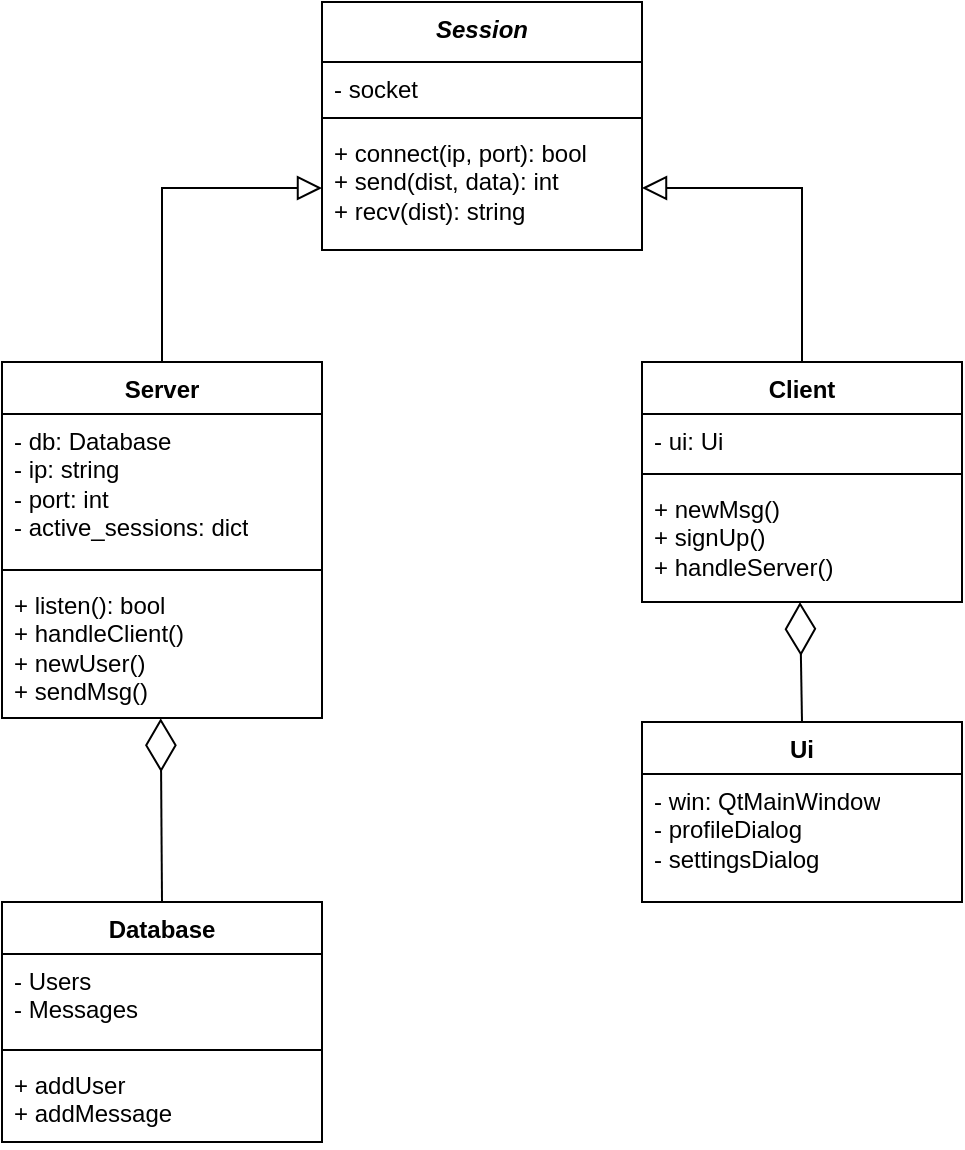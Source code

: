 <mxfile version="28.0.2">
  <diagram name="Page-1" id="DLxnBqsGNiYK_8bMOIs1">
    <mxGraphModel dx="983" dy="545" grid="1" gridSize="10" guides="1" tooltips="1" connect="1" arrows="1" fold="1" page="0" pageScale="1" pageWidth="850" pageHeight="1100" math="0" shadow="0">
      <root>
        <mxCell id="0" />
        <mxCell id="1" parent="0" />
        <mxCell id="zsnuKPsg5Hau42jyK3Ca-1" value="&lt;div&gt;&lt;i&gt;Session&lt;/i&gt;&lt;/div&gt;" style="swimlane;fontStyle=1;align=center;verticalAlign=top;childLayout=stackLayout;horizontal=1;startSize=30;horizontalStack=0;resizeParent=1;resizeParentMax=0;resizeLast=0;collapsible=1;marginBottom=0;whiteSpace=wrap;html=1;" parent="1" vertex="1">
          <mxGeometry x="345" y="120" width="160" height="124" as="geometry" />
        </mxCell>
        <mxCell id="zsnuKPsg5Hau42jyK3Ca-2" value="- socket" style="text;strokeColor=none;fillColor=none;align=left;verticalAlign=top;spacingLeft=4;spacingRight=4;overflow=hidden;rotatable=0;points=[[0,0.5],[1,0.5]];portConstraint=eastwest;whiteSpace=wrap;html=1;rotation=0;" parent="zsnuKPsg5Hau42jyK3Ca-1" vertex="1">
          <mxGeometry y="30" width="160" height="24" as="geometry" />
        </mxCell>
        <mxCell id="zsnuKPsg5Hau42jyK3Ca-3" value="" style="line;strokeWidth=1;fillColor=none;align=left;verticalAlign=middle;spacingTop=-1;spacingLeft=3;spacingRight=3;rotatable=0;labelPosition=right;points=[];portConstraint=eastwest;strokeColor=inherit;" parent="zsnuKPsg5Hau42jyK3Ca-1" vertex="1">
          <mxGeometry y="54" width="160" height="8" as="geometry" />
        </mxCell>
        <mxCell id="zsnuKPsg5Hau42jyK3Ca-4" value="&lt;div&gt;+ connect(ip, port): bool&lt;/div&gt;&lt;div&gt;+ send(dist, data): int&lt;/div&gt;&lt;div&gt;+ recv(dist): string&lt;/div&gt;" style="text;strokeColor=none;fillColor=none;align=left;verticalAlign=top;spacingLeft=4;spacingRight=4;overflow=hidden;rotatable=0;points=[[0,0.5],[1,0.5]];portConstraint=eastwest;whiteSpace=wrap;html=1;" parent="zsnuKPsg5Hau42jyK3Ca-1" vertex="1">
          <mxGeometry y="62" width="160" height="62" as="geometry" />
        </mxCell>
        <mxCell id="zsnuKPsg5Hau42jyK3Ca-31" style="edgeStyle=orthogonalEdgeStyle;rounded=0;orthogonalLoop=1;jettySize=auto;html=1;exitX=0.5;exitY=0;exitDx=0;exitDy=0;entryX=0;entryY=0.5;entryDx=0;entryDy=0;endArrow=block;endFill=0;endSize=10;" parent="1" source="zsnuKPsg5Hau42jyK3Ca-9" target="zsnuKPsg5Hau42jyK3Ca-4" edge="1">
          <mxGeometry relative="1" as="geometry" />
        </mxCell>
        <mxCell id="zsnuKPsg5Hau42jyK3Ca-9" value="Server" style="swimlane;fontStyle=1;align=center;verticalAlign=top;childLayout=stackLayout;horizontal=1;startSize=26;horizontalStack=0;resizeParent=1;resizeParentMax=0;resizeLast=0;collapsible=1;marginBottom=0;whiteSpace=wrap;html=1;" parent="1" vertex="1">
          <mxGeometry x="185" y="300" width="160" height="178" as="geometry" />
        </mxCell>
        <mxCell id="zsnuKPsg5Hau42jyK3Ca-10" value="&lt;div&gt;- db: Database&lt;div&gt;- ip: string&lt;/div&gt;&lt;div&gt;- port: int&lt;/div&gt;&lt;div&gt;- active_sessions: dict&lt;/div&gt;&lt;/div&gt;" style="text;strokeColor=none;fillColor=none;align=left;verticalAlign=top;spacingLeft=4;spacingRight=4;overflow=hidden;rotatable=0;points=[[0,0.5],[1,0.5]];portConstraint=eastwest;whiteSpace=wrap;html=1;" parent="zsnuKPsg5Hau42jyK3Ca-9" vertex="1">
          <mxGeometry y="26" width="160" height="74" as="geometry" />
        </mxCell>
        <mxCell id="zsnuKPsg5Hau42jyK3Ca-11" value="" style="line;strokeWidth=1;fillColor=none;align=left;verticalAlign=middle;spacingTop=-1;spacingLeft=3;spacingRight=3;rotatable=0;labelPosition=right;points=[];portConstraint=eastwest;strokeColor=inherit;" parent="zsnuKPsg5Hau42jyK3Ca-9" vertex="1">
          <mxGeometry y="100" width="160" height="8" as="geometry" />
        </mxCell>
        <mxCell id="zsnuKPsg5Hau42jyK3Ca-12" value="&lt;div&gt;+ listen(): bool&lt;/div&gt;&lt;div&gt;+ handleClient()&lt;/div&gt;&lt;div&gt;+ newUser()&lt;/div&gt;&lt;div&gt;+ sendMsg()&lt;/div&gt;" style="text;strokeColor=none;fillColor=none;align=left;verticalAlign=top;spacingLeft=4;spacingRight=4;overflow=hidden;rotatable=0;points=[[0,0.5],[1,0.5]];portConstraint=eastwest;whiteSpace=wrap;html=1;" parent="zsnuKPsg5Hau42jyK3Ca-9" vertex="1">
          <mxGeometry y="108" width="160" height="70" as="geometry" />
        </mxCell>
        <mxCell id="zsnuKPsg5Hau42jyK3Ca-32" style="edgeStyle=orthogonalEdgeStyle;rounded=0;orthogonalLoop=1;jettySize=auto;html=1;exitX=0.5;exitY=0;exitDx=0;exitDy=0;entryX=1;entryY=0.5;entryDx=0;entryDy=0;endArrow=block;endFill=0;endSize=10;" parent="1" source="zsnuKPsg5Hau42jyK3Ca-26" target="zsnuKPsg5Hau42jyK3Ca-4" edge="1">
          <mxGeometry relative="1" as="geometry" />
        </mxCell>
        <mxCell id="zsnuKPsg5Hau42jyK3Ca-26" value="Client" style="swimlane;fontStyle=1;align=center;verticalAlign=top;childLayout=stackLayout;horizontal=1;startSize=26;horizontalStack=0;resizeParent=1;resizeParentMax=0;resizeLast=0;collapsible=1;marginBottom=0;whiteSpace=wrap;html=1;" parent="1" vertex="1">
          <mxGeometry x="505" y="300" width="160" height="120" as="geometry" />
        </mxCell>
        <mxCell id="zsnuKPsg5Hau42jyK3Ca-27" value="- ui: Ui" style="text;strokeColor=none;fillColor=none;align=left;verticalAlign=top;spacingLeft=4;spacingRight=4;overflow=hidden;rotatable=0;points=[[0,0.5],[1,0.5]];portConstraint=eastwest;whiteSpace=wrap;html=1;" parent="zsnuKPsg5Hau42jyK3Ca-26" vertex="1">
          <mxGeometry y="26" width="160" height="26" as="geometry" />
        </mxCell>
        <mxCell id="zsnuKPsg5Hau42jyK3Ca-28" value="" style="line;strokeWidth=1;fillColor=none;align=left;verticalAlign=middle;spacingTop=-1;spacingLeft=3;spacingRight=3;rotatable=0;labelPosition=right;points=[];portConstraint=eastwest;strokeColor=inherit;" parent="zsnuKPsg5Hau42jyK3Ca-26" vertex="1">
          <mxGeometry y="52" width="160" height="8" as="geometry" />
        </mxCell>
        <mxCell id="zsnuKPsg5Hau42jyK3Ca-29" value="&lt;div&gt;+ newMsg()&lt;/div&gt;&lt;div&gt;+ signUp()&lt;/div&gt;&lt;div&gt;+ handleServer()&lt;/div&gt;" style="text;strokeColor=none;fillColor=none;align=left;verticalAlign=top;spacingLeft=4;spacingRight=4;overflow=hidden;rotatable=0;points=[[0,0.5],[1,0.5]];portConstraint=eastwest;whiteSpace=wrap;html=1;" parent="zsnuKPsg5Hau42jyK3Ca-26" vertex="1">
          <mxGeometry y="60" width="160" height="60" as="geometry" />
        </mxCell>
        <mxCell id="zsnuKPsg5Hau42jyK3Ca-33" value="Database" style="swimlane;fontStyle=1;align=center;verticalAlign=top;childLayout=stackLayout;horizontal=1;startSize=26;horizontalStack=0;resizeParent=1;resizeParentMax=0;resizeLast=0;collapsible=1;marginBottom=0;whiteSpace=wrap;html=1;" parent="1" vertex="1">
          <mxGeometry x="185" y="570" width="160" height="120" as="geometry" />
        </mxCell>
        <mxCell id="zsnuKPsg5Hau42jyK3Ca-34" value="&lt;div&gt;- Users&lt;/div&gt;&lt;div&gt;- Messages&lt;/div&gt;&lt;div&gt;&lt;br&gt;&lt;/div&gt;" style="text;strokeColor=none;fillColor=none;align=left;verticalAlign=top;spacingLeft=4;spacingRight=4;overflow=hidden;rotatable=0;points=[[0,0.5],[1,0.5]];portConstraint=eastwest;whiteSpace=wrap;html=1;" parent="zsnuKPsg5Hau42jyK3Ca-33" vertex="1">
          <mxGeometry y="26" width="160" height="44" as="geometry" />
        </mxCell>
        <mxCell id="zsnuKPsg5Hau42jyK3Ca-35" value="" style="line;strokeWidth=1;fillColor=none;align=left;verticalAlign=middle;spacingTop=-1;spacingLeft=3;spacingRight=3;rotatable=0;labelPosition=right;points=[];portConstraint=eastwest;strokeColor=inherit;" parent="zsnuKPsg5Hau42jyK3Ca-33" vertex="1">
          <mxGeometry y="70" width="160" height="8" as="geometry" />
        </mxCell>
        <mxCell id="zsnuKPsg5Hau42jyK3Ca-36" value="&lt;div&gt;+ addUser&lt;/div&gt;&lt;div&gt;+ addMessage&lt;/div&gt;" style="text;strokeColor=none;fillColor=none;align=left;verticalAlign=top;spacingLeft=4;spacingRight=4;overflow=hidden;rotatable=0;points=[[0,0.5],[1,0.5]];portConstraint=eastwest;whiteSpace=wrap;html=1;" parent="zsnuKPsg5Hau42jyK3Ca-33" vertex="1">
          <mxGeometry y="78" width="160" height="42" as="geometry" />
        </mxCell>
        <mxCell id="zsnuKPsg5Hau42jyK3Ca-38" value="" style="endArrow=diamondThin;endFill=0;endSize=24;html=1;rounded=0;entryX=0.496;entryY=1.002;entryDx=0;entryDy=0;entryPerimeter=0;exitX=0.5;exitY=0;exitDx=0;exitDy=0;" parent="1" source="zsnuKPsg5Hau42jyK3Ca-33" target="zsnuKPsg5Hau42jyK3Ca-12" edge="1">
          <mxGeometry width="160" relative="1" as="geometry">
            <mxPoint x="260" y="490" as="sourcePoint" />
            <mxPoint x="420" y="490" as="targetPoint" />
          </mxGeometry>
        </mxCell>
        <mxCell id="zsnuKPsg5Hau42jyK3Ca-39" value="Ui" style="swimlane;fontStyle=1;align=center;verticalAlign=top;childLayout=stackLayout;horizontal=1;startSize=26;horizontalStack=0;resizeParent=1;resizeParentMax=0;resizeLast=0;collapsible=1;marginBottom=0;whiteSpace=wrap;html=1;" parent="1" vertex="1">
          <mxGeometry x="505" y="480" width="160" height="90" as="geometry" />
        </mxCell>
        <mxCell id="zsnuKPsg5Hau42jyK3Ca-40" value="&lt;div&gt;- win: QtMainWindow&lt;/div&gt;&lt;div&gt;- profileDialog&lt;/div&gt;&lt;div&gt;- settingsDialog&lt;/div&gt;" style="text;strokeColor=none;fillColor=none;align=left;verticalAlign=top;spacingLeft=4;spacingRight=4;overflow=hidden;rotatable=0;points=[[0,0.5],[1,0.5]];portConstraint=eastwest;whiteSpace=wrap;html=1;" parent="zsnuKPsg5Hau42jyK3Ca-39" vertex="1">
          <mxGeometry y="26" width="160" height="64" as="geometry" />
        </mxCell>
        <mxCell id="zsnuKPsg5Hau42jyK3Ca-43" value="" style="endArrow=diamondThin;endFill=0;endSize=24;html=1;rounded=0;entryX=0.496;entryY=1.002;entryDx=0;entryDy=0;entryPerimeter=0;exitX=0.5;exitY=0;exitDx=0;exitDy=0;" parent="1" source="zsnuKPsg5Hau42jyK3Ca-39" edge="1">
          <mxGeometry width="160" relative="1" as="geometry">
            <mxPoint x="580" y="480" as="sourcePoint" />
            <mxPoint x="584" y="420" as="targetPoint" />
          </mxGeometry>
        </mxCell>
      </root>
    </mxGraphModel>
  </diagram>
</mxfile>
